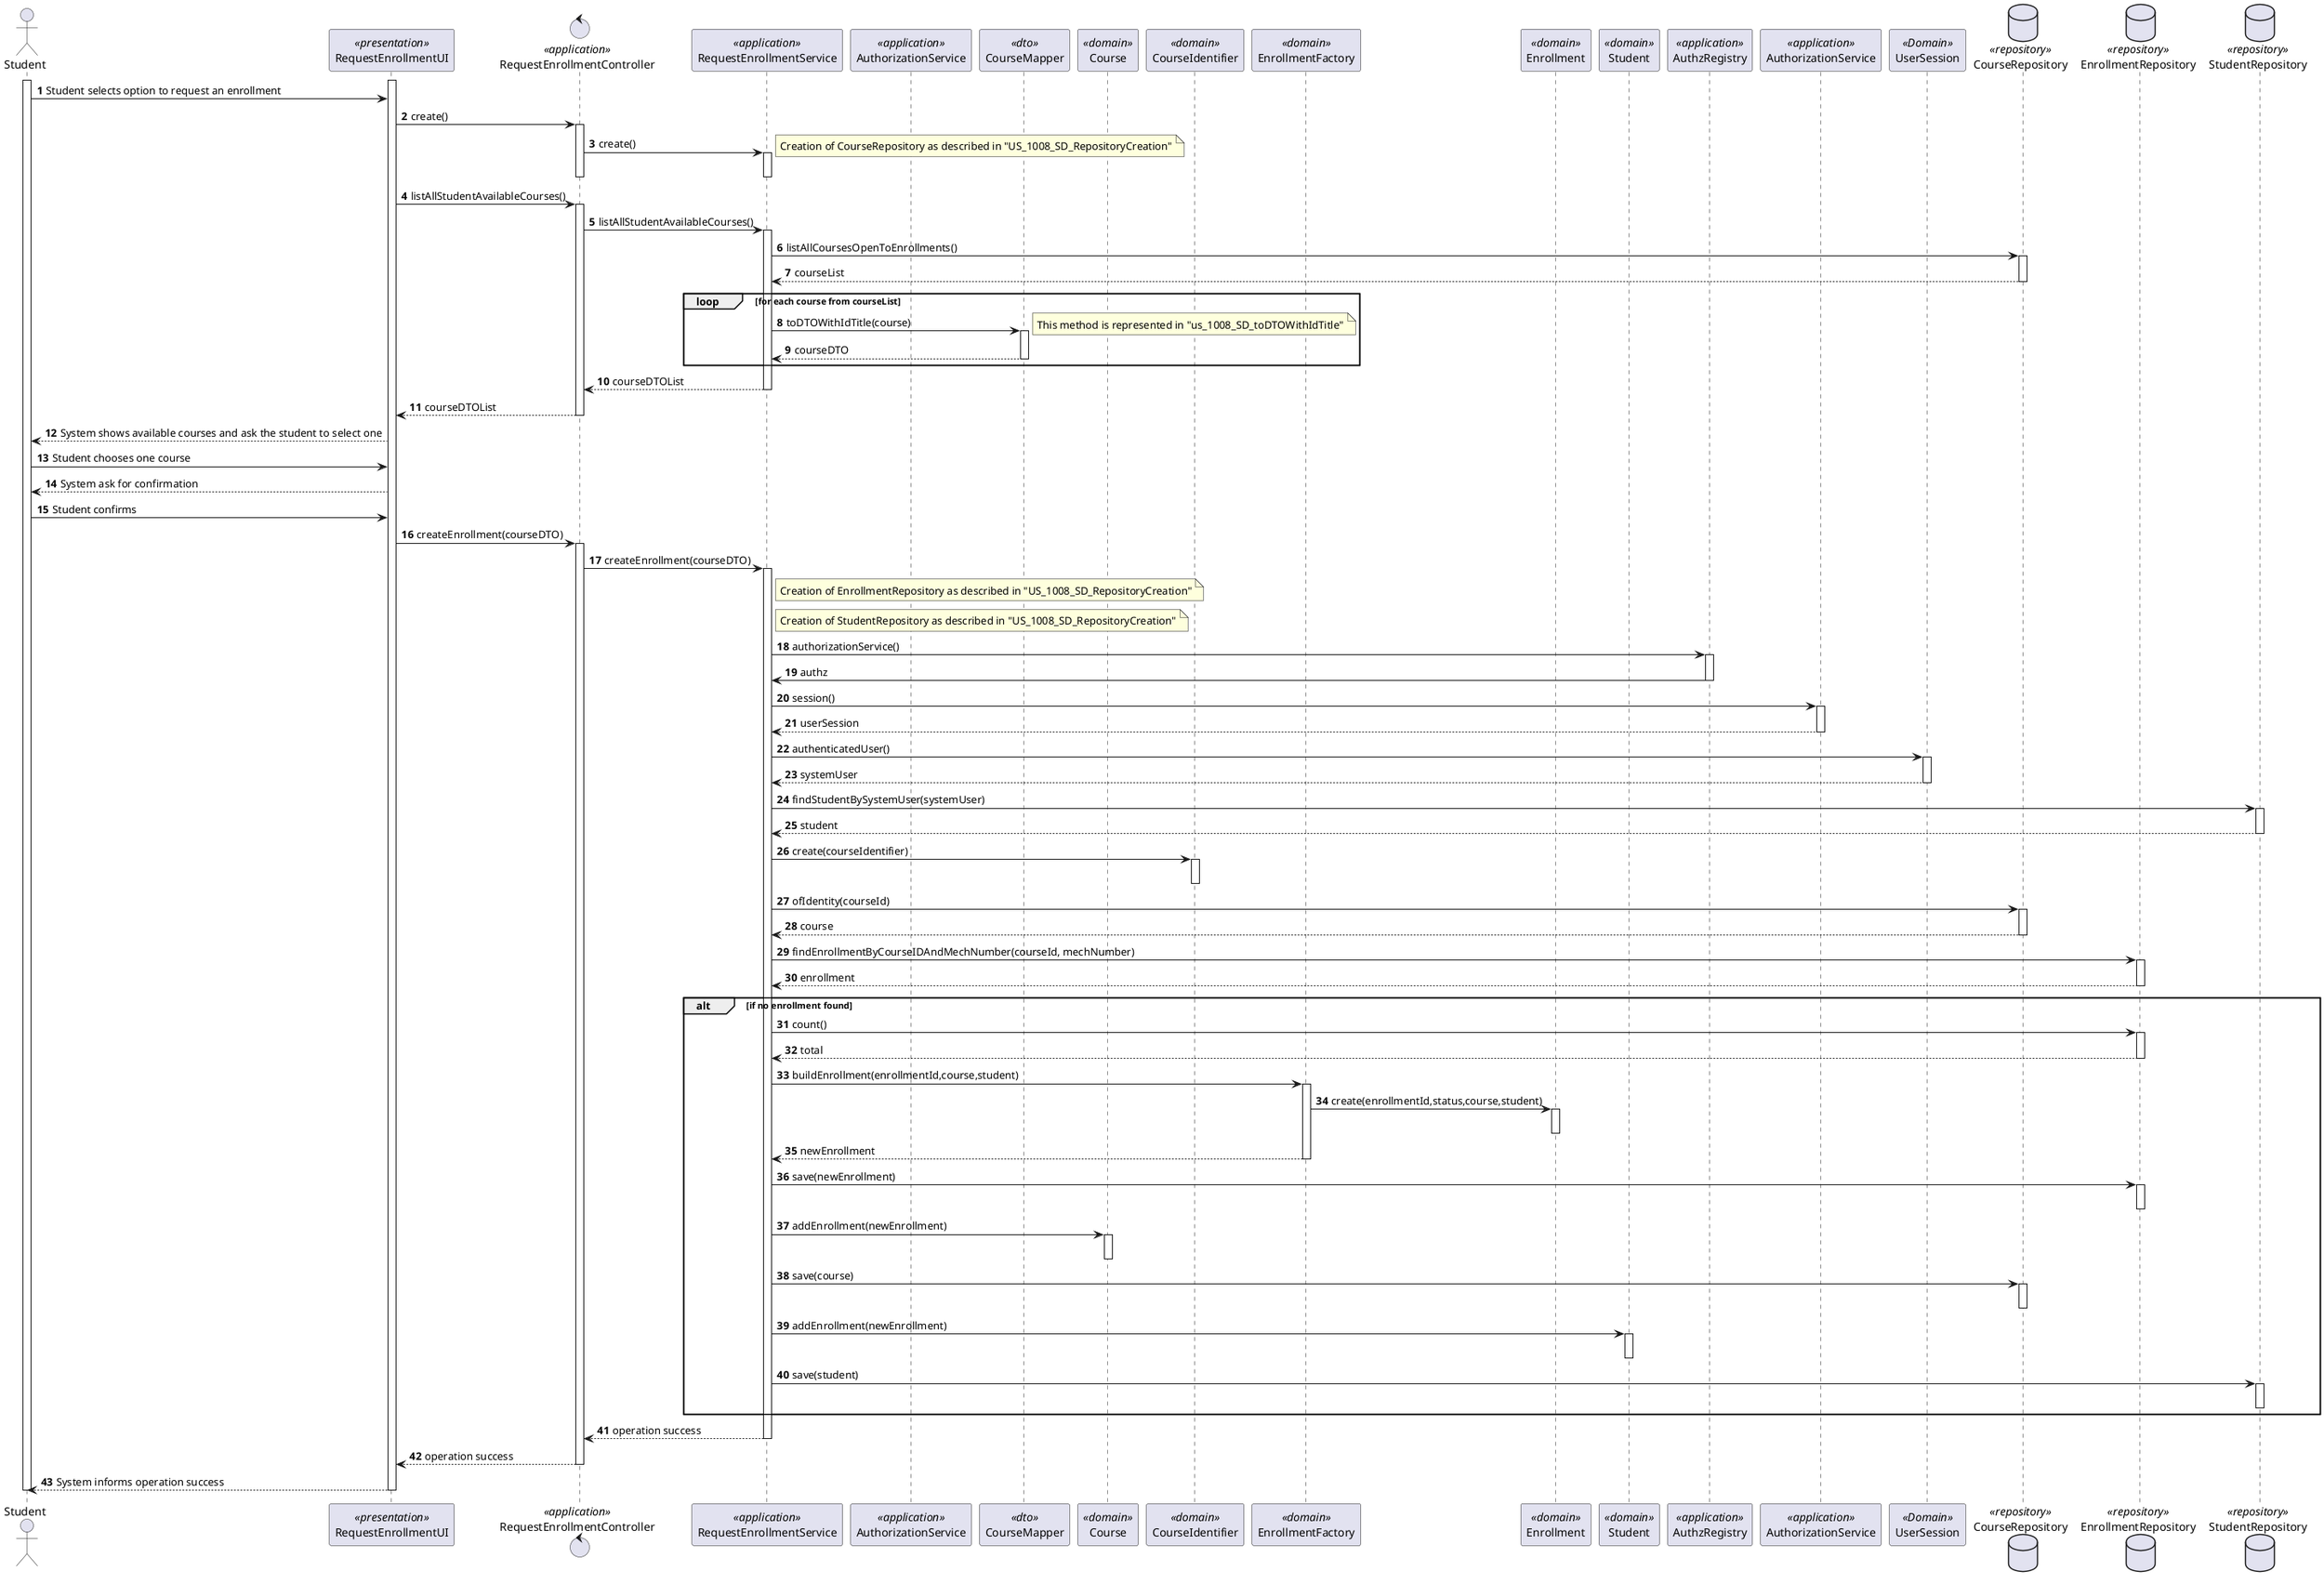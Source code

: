 @startuml
@startuml
actor Student as ACTOR
participant RequestEnrollmentUI as UI <<presentation>>
control RequestEnrollmentController as CONTROLLER <<application>>
participant RequestEnrollmentService as SERVICE <<application>>
participant AuthorizationService as AUTHZ_SERVICE <<application>>
participant CourseMapper as COURSE_MAP <<dto>>
participant Course as COURSE <<domain>>
participant CourseIdentifier as COURSE_ID <<domain>>
participant EnrollmentFactory as ENROLL_FAC <<domain>>
participant Enrollment as ENROLL <<domain>>
participant Student as STUDENT <<domain>>
participant AuthzRegistry as auth <<application>>
participant AuthorizationService as authSV <<application>>
participant UserSession as userSe <<Domain>>
database CourseRepository as COURSE_REPO <<repository>>
database EnrollmentRepository as ENROLL_REPO <<repository>>
database StudentRepository as STUDENT_REPO <<repository>>
autonumber
activate ACTOR
activate UI

ACTOR -> UI : Student selects option to request an enrollment
UI -> CONTROLLER : create()
activate CONTROLLER
CONTROLLER -> SERVICE : create()
activate SERVICE
note right : Creation of CourseRepository as described in "US_1008_SD_RepositoryCreation"
deactivate SERVICE
deactivate CONTROLLER

UI -> CONTROLLER : listAllStudentAvailableCourses()
activate CONTROLLER
CONTROLLER -> SERVICE : listAllStudentAvailableCourses()
activate SERVICE
SERVICE -> COURSE_REPO : listAllCoursesOpenToEnrollments()
activate COURSE_REPO
COURSE_REPO --> SERVICE : courseList
deactivate COURSE_REPO
loop for each course from courseList
SERVICE -> COURSE_MAP : toDTOWithIdTitle(course)
note right : This method is represented in "us_1008_SD_toDTOWithIdTitle"
activate COURSE_MAP
COURSE_MAP --> SERVICE : courseDTO
deactivate COURSE_MAP
end loop
SERVICE --> CONTROLLER : courseDTOList
deactivate SERVICE
CONTROLLER --> UI : courseDTOList
deactivate CONTROLLER
UI --> ACTOR : System shows available courses and ask the student to select one
ACTOR -> UI : Student chooses one course
UI --> ACTOR : System ask for confirmation
ACTOR -> UI : Student confirms
UI -> CONTROLLER : createEnrollment(courseDTO)
activate CONTROLLER
CONTROLLER -> SERVICE : createEnrollment(courseDTO)

activate SERVICE
note right SERVICE : Creation of EnrollmentRepository as described in "US_1008_SD_RepositoryCreation"
note right SERVICE : Creation of StudentRepository as described in "US_1008_SD_RepositoryCreation"
SERVICE -> auth: authorizationService()
activate auth
auth -> SERVICE: authz
deactivate auth
SERVICE -> authSV: session()
activate authSV
authSV --> SERVICE: userSession
deactivate authSV
SERVICE -> userSe: authenticatedUser()
activate userSe
userSe --> SERVICE : systemUser
deactivate userSe
SERVICE -> STUDENT_REPO : findStudentBySystemUser(systemUser)
activate STUDENT_REPO
STUDENT_REPO --> SERVICE : student
deactivate STUDENT_REPO
SERVICE -> COURSE_ID : create(courseIdentifier)
activate COURSE_ID
deactivate COURSE_ID
SERVICE -> COURSE_REPO : ofIdentity(courseId)
activate COURSE_REPO
COURSE_REPO --> SERVICE : course
deactivate COURSE_REPO
SERVICE -> ENROLL_REPO : findEnrollmentByCourseIDAndMechNumber(courseId, mechNumber)
activate ENROLL_REPO
ENROLL_REPO --> SERVICE : enrollment
alt if no enrollment found
deactivate ENROLL_REPO
SERVICE -> ENROLL_REPO : count()
activate ENROLL_REPO
ENROLL_REPO --> SERVICE : total
deactivate ENROLL_REPO
SERVICE -> ENROLL_FAC : buildEnrollment(enrollmentId,course,student)
activate ENROLL_FAC
ENROLL_FAC -> ENROLL : create(enrollmentId,status,course,student)
activate ENROLL
deactivate ENROLL
ENROLL_FAC --> SERVICE : newEnrollment
deactivate ENROLL_FAC
deactivate ENROLL
SERVICE -> ENROLL_REPO : save(newEnrollment)
activate ENROLL_REPO
deactivate ENROLL_REPO
SERVICE -> COURSE :addEnrollment(newEnrollment)
activate COURSE
deactivate COURSE
SERVICE -> COURSE_REPO :save(course)
activate COURSE_REPO
deactivate COURSE_REPO
SERVICE -> STUDENT : addEnrollment(newEnrollment)
activate STUDENT
deactivate STUDENT
SERVICE -> STUDENT_REPO : save(student)
activate STUDENT_REPO
deactivate STUDENT_REPO
end alt
SERVICE --> CONTROLLER : operation success
deactivate SERVICE
CONTROLLER --> UI : operation success
deactivate CONTROLLER
UI --> ACTOR : System informs operation success
deactivate UI
deactivate ACTOR
@enduml

